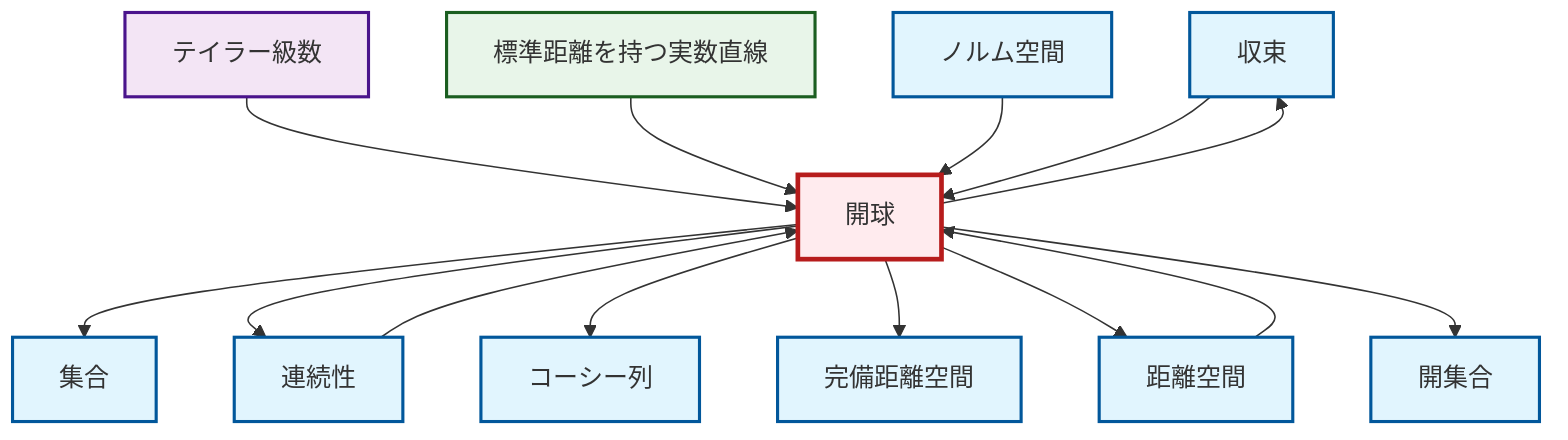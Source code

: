 graph TD
    classDef definition fill:#e1f5fe,stroke:#01579b,stroke-width:2px
    classDef theorem fill:#f3e5f5,stroke:#4a148c,stroke-width:2px
    classDef axiom fill:#fff3e0,stroke:#e65100,stroke-width:2px
    classDef example fill:#e8f5e9,stroke:#1b5e20,stroke-width:2px
    classDef current fill:#ffebee,stroke:#b71c1c,stroke-width:3px
    def-open-set["開集合"]:::definition
    def-cauchy-sequence["コーシー列"]:::definition
    def-convergence["収束"]:::definition
    thm-taylor-series["テイラー級数"]:::theorem
    def-normed-vector-space["ノルム空間"]:::definition
    def-set["集合"]:::definition
    def-metric-space["距離空間"]:::definition
    def-complete-metric-space["完備距離空間"]:::definition
    ex-real-line-metric["標準距離を持つ実数直線"]:::example
    def-continuity["連続性"]:::definition
    def-open-ball["開球"]:::definition
    def-continuity --> def-open-ball
    def-open-ball --> def-set
    thm-taylor-series --> def-open-ball
    def-metric-space --> def-open-ball
    def-open-ball --> def-continuity
    def-open-ball --> def-cauchy-sequence
    ex-real-line-metric --> def-open-ball
    def-open-ball --> def-convergence
    def-normed-vector-space --> def-open-ball
    def-convergence --> def-open-ball
    def-open-ball --> def-complete-metric-space
    def-open-ball --> def-metric-space
    def-open-ball --> def-open-set
    class def-open-ball current